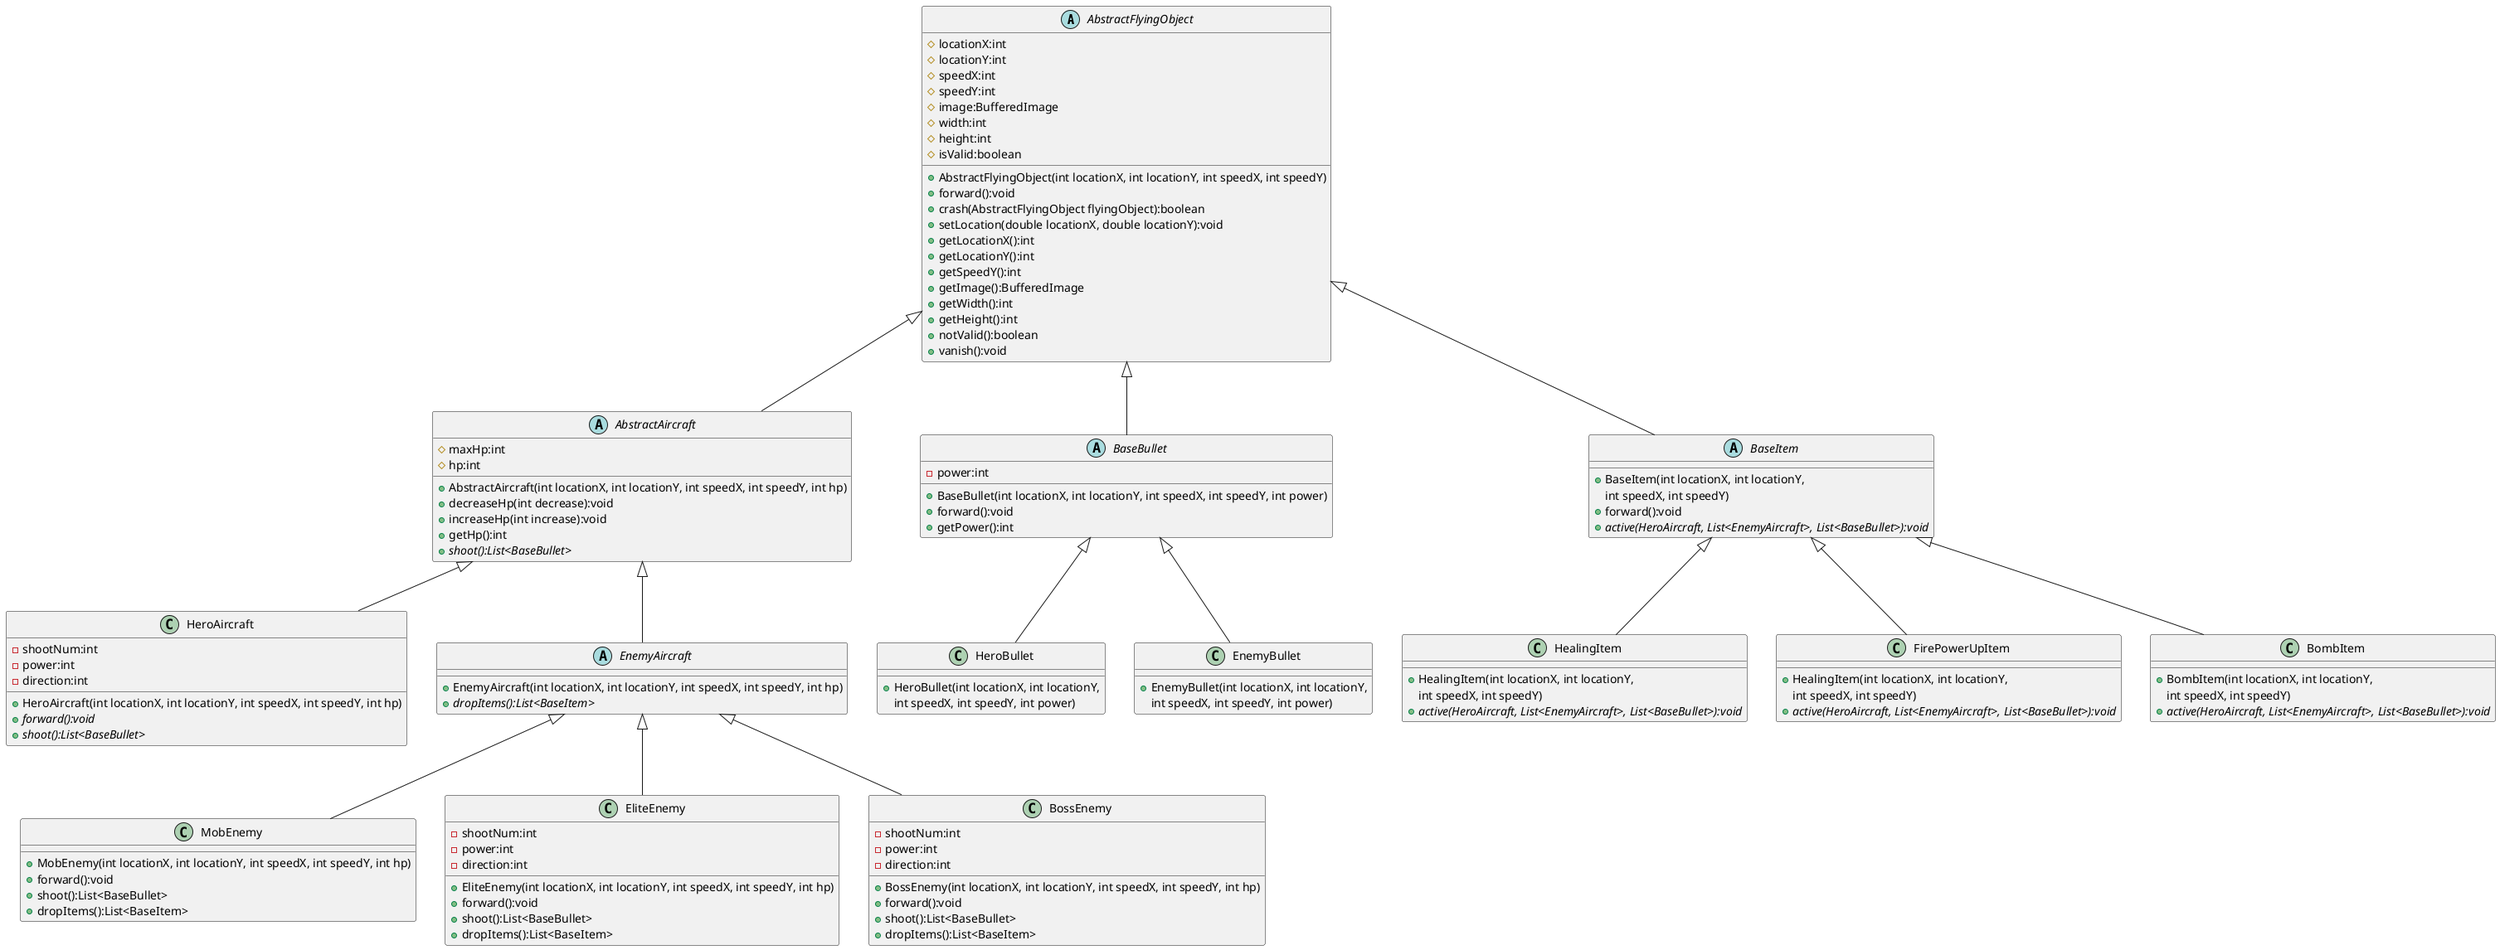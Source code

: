 @startuml
'https://plantuml.com/class-diagram

abstract class AbstractFlyingObject
{
    # locationX:int
    # locationY:int
    # speedX:int
    # speedY:int
    # image:BufferedImage
    # width:int
    # height:int
    # isValid:boolean

    + AbstractFlyingObject(int locationX, int locationY, int speedX, int speedY)
    + forward():void
    + crash(AbstractFlyingObject flyingObject):boolean
    + setLocation(double locationX, double locationY):void
    + getLocationX():int
    + getLocationY():int
    + getSpeedY():int
    + getImage():BufferedImage
    + getWidth():int
    + getHeight():int
    + notValid():boolean
    + vanish():void
}
abstract class AbstractAircraft
{
	# maxHp:int
    # hp:int
    + AbstractAircraft(int locationX, int locationY, int speedX, int speedY, int hp)
    + decreaseHp(int decrease):void
    + increaseHp(int increase):void
    + getHp():int
    + {abstract} shoot():List<BaseBullet>
 }


class HeroAircraft {
    - shootNum:int
    - power:int
    - direction:int
    + HeroAircraft(int locationX, int locationY, int speedX, int speedY, int hp)
    + {abstract} forward():void
    + {abstract} shoot():List<BaseBullet>
}

AbstractAircraft <|-- HeroAircraft

abstract class EnemyAircraft {
    + EnemyAircraft(int locationX, int locationY, int speedX, int speedY, int hp)
    + {abstract} dropItems():List<BaseItem>
}

AbstractAircraft <|-- EnemyAircraft

class MobEnemy {
    + MobEnemy(int locationX, int locationY, int speedX, int speedY, int hp)
    + forward():void
    + shoot():List<BaseBullet>
    + dropItems():List<BaseItem>
}

class EliteEnemy {
    - shootNum:int
    - power:int
    - direction:int
    + EliteEnemy(int locationX, int locationY, int speedX, int speedY, int hp)
    + forward():void
    + shoot():List<BaseBullet>
    + dropItems():List<BaseItem>
}

class BossEnemy {
    - shootNum:int
    - power:int
    - direction:int
    + BossEnemy(int locationX, int locationY, int speedX, int speedY, int hp)
    + forward():void
    + shoot():List<BaseBullet>
    + dropItems():List<BaseItem>
}

EnemyAircraft <|-- MobEnemy
EnemyAircraft <|-- EliteEnemy
EnemyAircraft <|-- BossEnemy

abstract class BaseBullet
{
    - power:int
    + BaseBullet(int locationX, int locationY, int speedX, int speedY, int power)
    + forward():void
	+ getPower():int
}

class HeroBullet {
    + HeroBullet(int locationX, int locationY,
     int speedX, int speedY, int power)
}

class EnemyBullet {
    + EnemyBullet(int locationX, int locationY,
     int speedX, int speedY, int power)
}

BaseBullet <|-- HeroBullet
BaseBullet <|-- EnemyBullet


abstract class BaseItem {
    + BaseItem(int locationX, int locationY,
                   int speedX, int speedY)
    + forward():void
    + {abstract} active(HeroAircraft, List<EnemyAircraft>, List<BaseBullet>):void
}

class HealingItem {
    + HealingItem(int locationX, int locationY,
                   int speedX, int speedY)
    + {abstract} active(HeroAircraft, List<EnemyAircraft>, List<BaseBullet>):void
}

class FirePowerUpItem {
    + HealingItem(int locationX, int locationY,
                   int speedX, int speedY)
    + {abstract} active(HeroAircraft, List<EnemyAircraft>, List<BaseBullet>):void
}

class BombItem {
    + BombItem(int locationX, int locationY,
                   int speedX, int speedY)
    + {abstract} active(HeroAircraft, List<EnemyAircraft>, List<BaseBullet>):void
}

BaseItem <|-- HealingItem
BaseItem <|-- FirePowerUpItem
BaseItem <|-- BombItem

AbstractFlyingObject <|-- AbstractAircraft
AbstractFlyingObject <|-- BaseBullet
AbstractFlyingObject <|-- BaseItem

@enduml